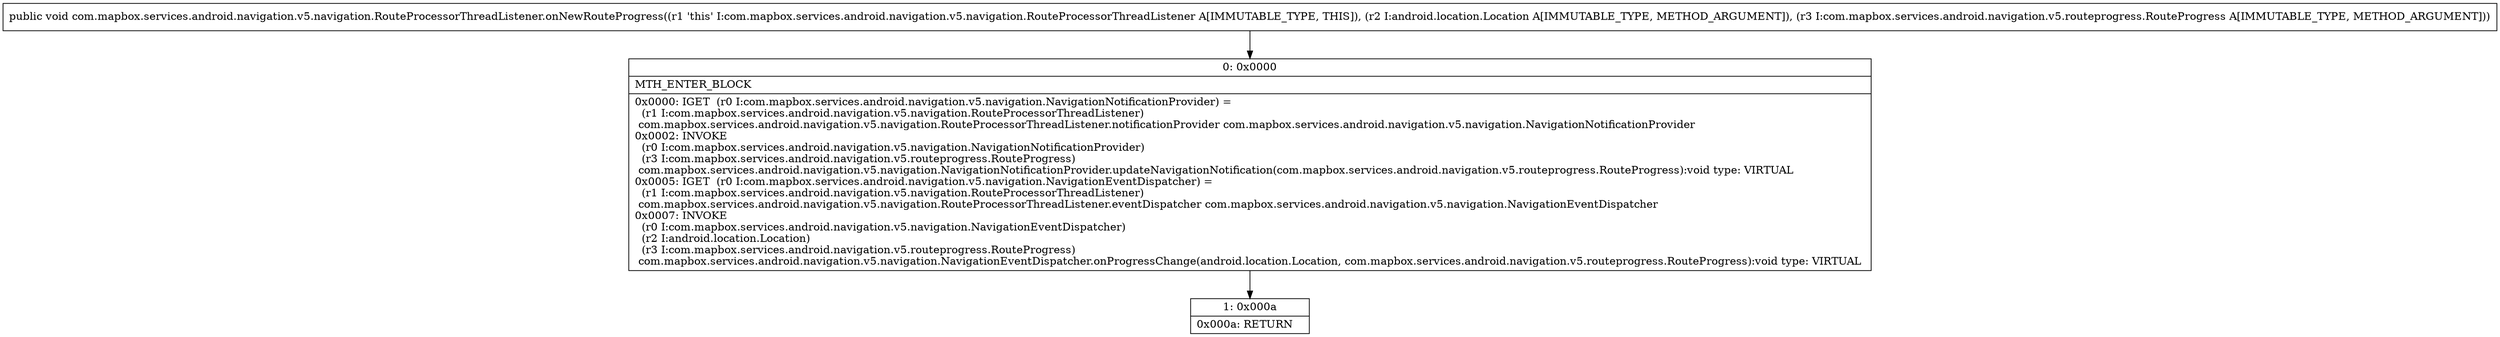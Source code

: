 digraph "CFG forcom.mapbox.services.android.navigation.v5.navigation.RouteProcessorThreadListener.onNewRouteProgress(Landroid\/location\/Location;Lcom\/mapbox\/services\/android\/navigation\/v5\/routeprogress\/RouteProgress;)V" {
Node_0 [shape=record,label="{0\:\ 0x0000|MTH_ENTER_BLOCK\l|0x0000: IGET  (r0 I:com.mapbox.services.android.navigation.v5.navigation.NavigationNotificationProvider) = \l  (r1 I:com.mapbox.services.android.navigation.v5.navigation.RouteProcessorThreadListener)\l com.mapbox.services.android.navigation.v5.navigation.RouteProcessorThreadListener.notificationProvider com.mapbox.services.android.navigation.v5.navigation.NavigationNotificationProvider \l0x0002: INVOKE  \l  (r0 I:com.mapbox.services.android.navigation.v5.navigation.NavigationNotificationProvider)\l  (r3 I:com.mapbox.services.android.navigation.v5.routeprogress.RouteProgress)\l com.mapbox.services.android.navigation.v5.navigation.NavigationNotificationProvider.updateNavigationNotification(com.mapbox.services.android.navigation.v5.routeprogress.RouteProgress):void type: VIRTUAL \l0x0005: IGET  (r0 I:com.mapbox.services.android.navigation.v5.navigation.NavigationEventDispatcher) = \l  (r1 I:com.mapbox.services.android.navigation.v5.navigation.RouteProcessorThreadListener)\l com.mapbox.services.android.navigation.v5.navigation.RouteProcessorThreadListener.eventDispatcher com.mapbox.services.android.navigation.v5.navigation.NavigationEventDispatcher \l0x0007: INVOKE  \l  (r0 I:com.mapbox.services.android.navigation.v5.navigation.NavigationEventDispatcher)\l  (r2 I:android.location.Location)\l  (r3 I:com.mapbox.services.android.navigation.v5.routeprogress.RouteProgress)\l com.mapbox.services.android.navigation.v5.navigation.NavigationEventDispatcher.onProgressChange(android.location.Location, com.mapbox.services.android.navigation.v5.routeprogress.RouteProgress):void type: VIRTUAL \l}"];
Node_1 [shape=record,label="{1\:\ 0x000a|0x000a: RETURN   \l}"];
MethodNode[shape=record,label="{public void com.mapbox.services.android.navigation.v5.navigation.RouteProcessorThreadListener.onNewRouteProgress((r1 'this' I:com.mapbox.services.android.navigation.v5.navigation.RouteProcessorThreadListener A[IMMUTABLE_TYPE, THIS]), (r2 I:android.location.Location A[IMMUTABLE_TYPE, METHOD_ARGUMENT]), (r3 I:com.mapbox.services.android.navigation.v5.routeprogress.RouteProgress A[IMMUTABLE_TYPE, METHOD_ARGUMENT])) }"];
MethodNode -> Node_0;
Node_0 -> Node_1;
}

